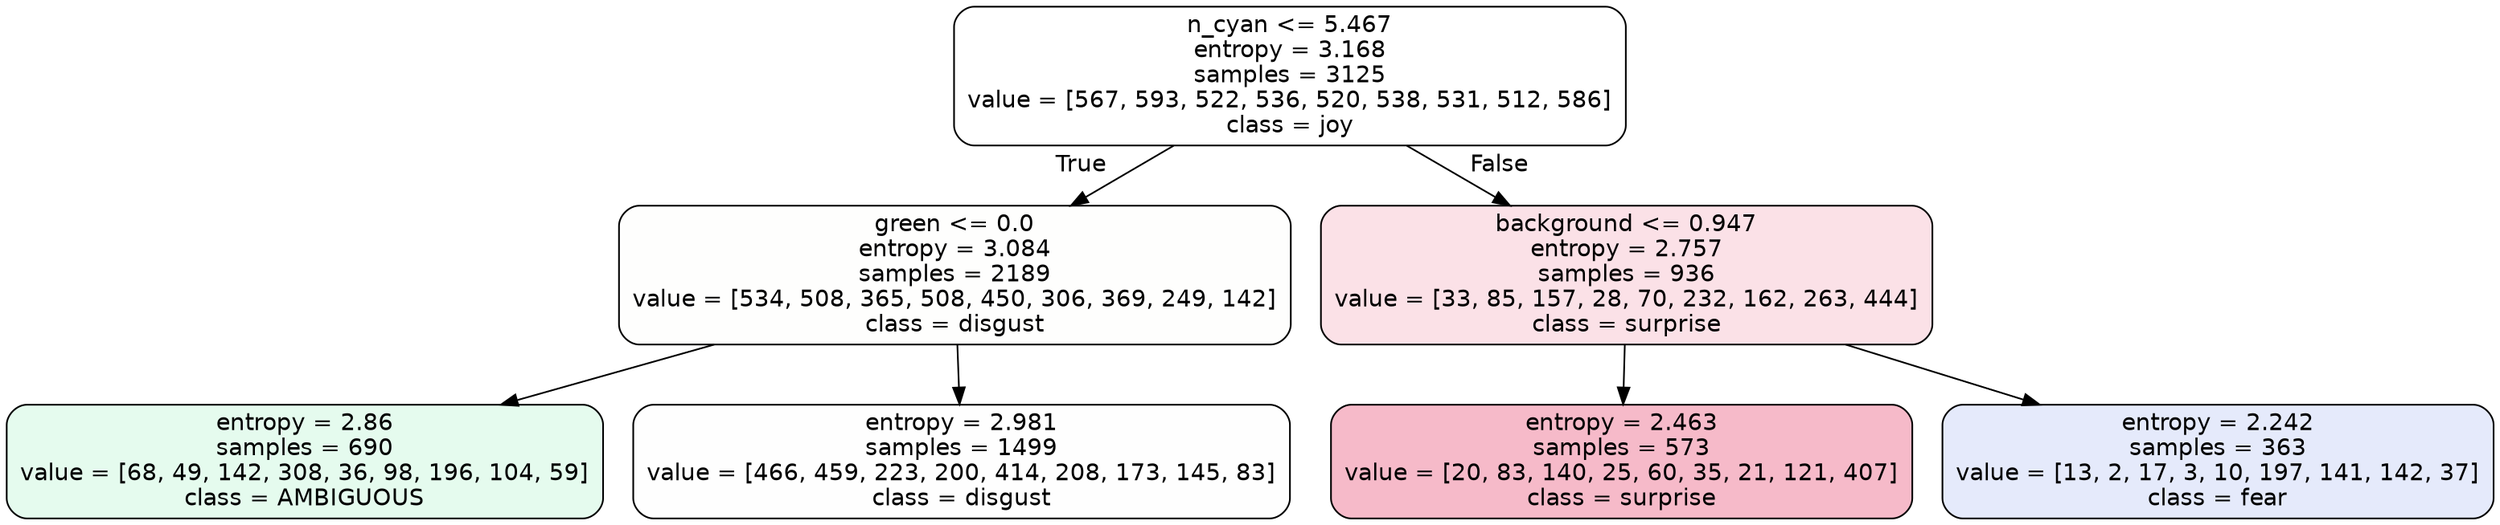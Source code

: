 digraph Tree {
node [shape=box, style="filled, rounded", color="black", fontname=helvetica] ;
edge [fontname=helvetica] ;
0 [label="n_cyan <= 5.467\nentropy = 3.168\nsamples = 3125\nvalue = [567, 593, 522, 536, 520, 538, 531, 512, 586]\nclass = joy", fillcolor="#d7e53900"] ;
1 [label="green <= 0.0\nentropy = 3.084\nsamples = 2189\nvalue = [534, 508, 365, 508, 450, 306, 369, 249, 142]\nclass = disgust", fillcolor="#e5813902"] ;
0 -> 1 [labeldistance=2.5, labelangle=45, headlabel="True"] ;
2 [label="entropy = 2.86\nsamples = 690\nvalue = [68, 49, 142, 308, 36, 98, 196, 104, 59]\nclass = AMBIGUOUS", fillcolor="#39e58121"] ;
1 -> 2 ;
3 [label="entropy = 2.981\nsamples = 1499\nvalue = [466, 459, 223, 200, 414, 208, 173, 145, 83]\nclass = disgust", fillcolor="#e5813901"] ;
1 -> 3 ;
4 [label="background <= 0.947\nentropy = 2.757\nsamples = 936\nvalue = [33, 85, 157, 28, 70, 232, 162, 263, 444]\nclass = surprise", fillcolor="#e5396426"] ;
0 -> 4 [labeldistance=2.5, labelangle=-45, headlabel="False"] ;
5 [label="entropy = 2.463\nsamples = 573\nvalue = [20, 83, 140, 25, 60, 35, 21, 121, 407]\nclass = surprise", fillcolor="#e5396458"] ;
4 -> 5 ;
6 [label="entropy = 2.242\nsamples = 363\nvalue = [13, 2, 17, 3, 10, 197, 141, 142, 37]\nclass = fear", fillcolor="#3964e521"] ;
4 -> 6 ;
}